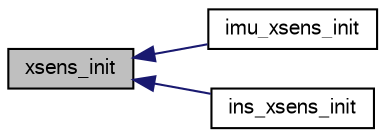 digraph "xsens_init"
{
  edge [fontname="FreeSans",fontsize="10",labelfontname="FreeSans",labelfontsize="10"];
  node [fontname="FreeSans",fontsize="10",shape=record];
  rankdir="LR";
  Node1 [label="xsens_init",height=0.2,width=0.4,color="black", fillcolor="grey75", style="filled", fontcolor="black"];
  Node1 -> Node2 [dir="back",color="midnightblue",fontsize="10",style="solid",fontname="FreeSans"];
  Node2 [label="imu_xsens_init",height=0.2,width=0.4,color="black", fillcolor="white", style="filled",URL="$imu__xsens_8h.html#ae98fa030dfb8217636d62dd368d3f375"];
  Node1 -> Node3 [dir="back",color="midnightblue",fontsize="10",style="solid",fontname="FreeSans"];
  Node3 [label="ins_xsens_init",height=0.2,width=0.4,color="black", fillcolor="white", style="filled",URL="$ins__xsens_8h.html#a20c9835f49df2ea11e85e95c53d8ab2c"];
}
